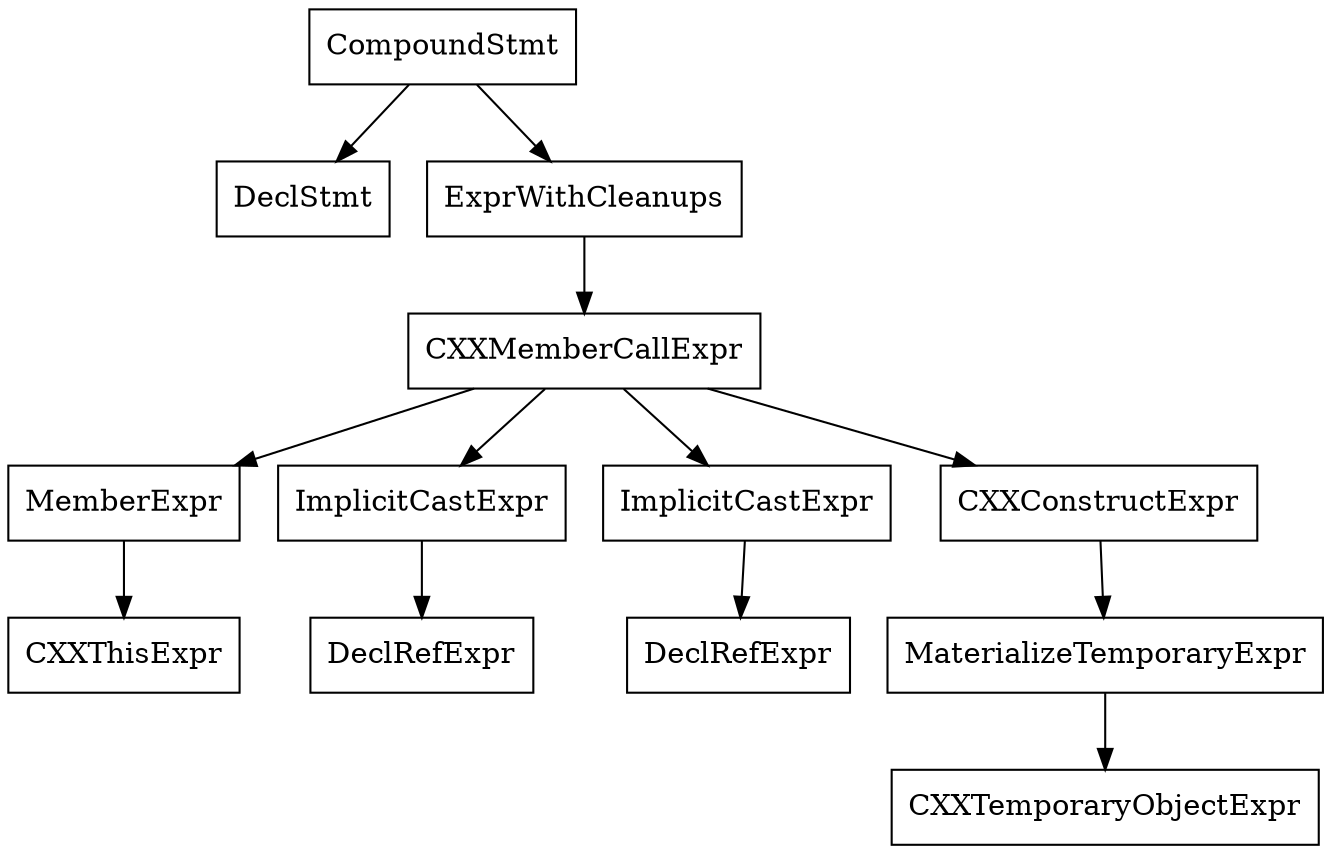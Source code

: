 digraph unnamed {

	Node0x55ac9156eca8 [shape=record,label="{CompoundStmt}"];
	Node0x55ac9156eca8 -> Node0x55ac9156e0f8;
	Node0x55ac9156eca8 -> Node0x55ac9156ec90;
	Node0x55ac9156e0f8 [shape=record,label="{DeclStmt}"];
	Node0x55ac9156ec90 [shape=record,label="{ExprWithCleanups}"];
	Node0x55ac9156ec90 -> Node0x55ac9156eba0;
	Node0x55ac9156eba0 [shape=record,label="{CXXMemberCallExpr}"];
	Node0x55ac9156eba0 -> Node0x55ac9156eb58;
	Node0x55ac9156eba0 -> Node0x55ac9156ebd8;
	Node0x55ac9156eba0 -> Node0x55ac9156ebf0;
	Node0x55ac9156eba0 -> Node0x55ac9156ec60;
	Node0x55ac9156eb58 [shape=record,label="{MemberExpr}"];
	Node0x55ac9156eb58 -> Node0x55ac9156eb48;
	Node0x55ac9156eb48 [shape=record,label="{CXXThisExpr}"];
	Node0x55ac9156ebd8 [shape=record,label="{ImplicitCastExpr}"];
	Node0x55ac9156ebd8 -> Node0x55ac9156e208;
	Node0x55ac9156e208 [shape=record,label="{DeclRefExpr}"];
	Node0x55ac9156ebf0 [shape=record,label="{ImplicitCastExpr}"];
	Node0x55ac9156ebf0 -> Node0x55ac9156e228;
	Node0x55ac9156e228 [shape=record,label="{DeclRefExpr}"];
	Node0x55ac9156ec60 [shape=record,label="{CXXConstructExpr}"];
	Node0x55ac9156ec60 -> Node0x55ac9156ec08;
	Node0x55ac9156ec08 [shape=record,label="{MaterializeTemporaryExpr}"];
	Node0x55ac9156ec08 -> Node0x55ac9156e2a8;
	Node0x55ac9156e2a8 [shape=record,label="{CXXTemporaryObjectExpr}"];
}
